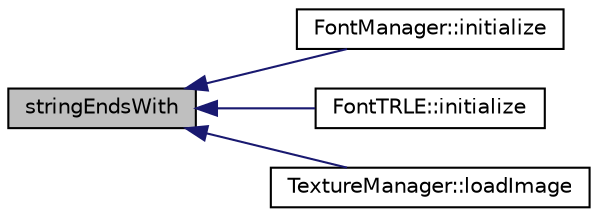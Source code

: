 digraph "stringEndsWith"
{
 // INTERACTIVE_SVG=YES
  edge [fontname="Helvetica",fontsize="10",labelfontname="Helvetica",labelfontsize="10"];
  node [fontname="Helvetica",fontsize="10",shape=record];
  rankdir="LR";
  Node1 [label="stringEndsWith",height=0.2,width=0.4,color="black", fillcolor="grey75", style="filled" fontcolor="black"];
  Node1 -> Node2 [dir="back",color="midnightblue",fontsize="10",style="solid",fontname="Helvetica"];
  Node2 [label="FontManager::initialize",height=0.2,width=0.4,color="black", fillcolor="white", style="filled",URL="$class_font_manager.html#a495c2244c9ae3742b65e8ffe25bbc45e"];
  Node1 -> Node3 [dir="back",color="midnightblue",fontsize="10",style="solid",fontname="Helvetica"];
  Node3 [label="FontTRLE::initialize",height=0.2,width=0.4,color="black", fillcolor="white", style="filled",URL="$class_font_t_r_l_e.html#aa1df23740878c4e5f863ddc1ebfcd642"];
  Node1 -> Node4 [dir="back",color="midnightblue",fontsize="10",style="solid",fontname="Helvetica"];
  Node4 [label="TextureManager::loadImage",height=0.2,width=0.4,color="black", fillcolor="white", style="filled",URL="$class_texture_manager.html#afdce801d0f81975f244be5bc0123020c"];
}
